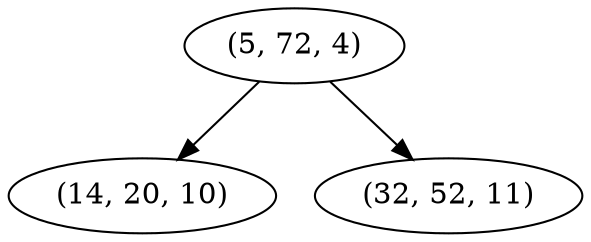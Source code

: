 digraph tree {
    "(5, 72, 4)";
    "(14, 20, 10)";
    "(32, 52, 11)";
    "(5, 72, 4)" -> "(14, 20, 10)";
    "(5, 72, 4)" -> "(32, 52, 11)";
}
